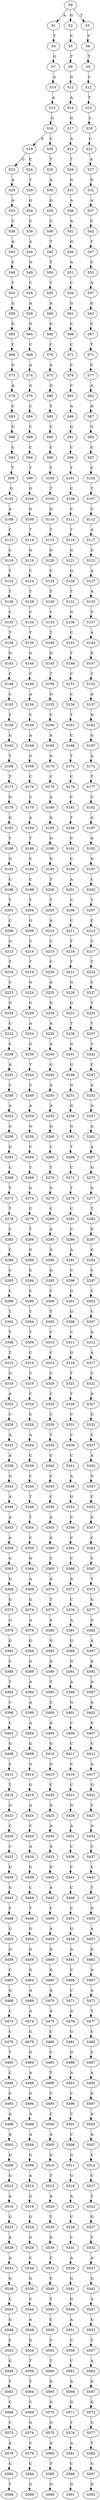strict digraph  {
	S0 -> S1 [ label = A ];
	S0 -> S2 [ label = G ];
	S0 -> S3 [ label = T ];
	S1 -> S4 [ label = T ];
	S2 -> S5 [ label = C ];
	S3 -> S6 [ label = C ];
	S4 -> S7 [ label = G ];
	S5 -> S8 [ label = T ];
	S6 -> S9 [ label = T ];
	S7 -> S10 [ label = A ];
	S8 -> S11 [ label = G ];
	S9 -> S12 [ label = C ];
	S10 -> S13 [ label = A ];
	S11 -> S14 [ label = A ];
	S12 -> S15 [ label = T ];
	S13 -> S16 [ label = G ];
	S14 -> S17 [ label = G ];
	S15 -> S18 [ label = C ];
	S16 -> S19 [ label = A ];
	S16 -> S20 [ label = C ];
	S17 -> S21 [ label = A ];
	S18 -> S22 [ label = C ];
	S19 -> S23 [ label = G ];
	S19 -> S24 [ label = C ];
	S20 -> S25 [ label = T ];
	S21 -> S26 [ label = T ];
	S22 -> S27 [ label = A ];
	S23 -> S28 [ label = A ];
	S24 -> S29 [ label = T ];
	S25 -> S30 [ label = A ];
	S26 -> S31 [ label = G ];
	S27 -> S32 [ label = G ];
	S28 -> S33 [ label = A ];
	S29 -> S34 [ label = G ];
	S30 -> S35 [ label = G ];
	S31 -> S36 [ label = A ];
	S32 -> S37 [ label = A ];
	S33 -> S38 [ label = C ];
	S34 -> S39 [ label = C ];
	S35 -> S40 [ label = C ];
	S36 -> S41 [ label = A ];
	S37 -> S42 [ label = C ];
	S38 -> S43 [ label = A ];
	S39 -> S44 [ label = A ];
	S40 -> S45 [ label = T ];
	S41 -> S46 [ label = G ];
	S42 -> S47 [ label = T ];
	S43 -> S48 [ label = C ];
	S44 -> S49 [ label = G ];
	S45 -> S50 [ label = T ];
	S46 -> S51 [ label = A ];
	S47 -> S52 [ label = C ];
	S48 -> S53 [ label = T ];
	S49 -> S54 [ label = C ];
	S50 -> S55 [ label = T ];
	S51 -> S56 [ label = C ];
	S52 -> S57 [ label = A ];
	S53 -> S58 [ label = G ];
	S54 -> S59 [ label = A ];
	S55 -> S60 [ label = A ];
	S56 -> S61 [ label = G ];
	S57 -> S62 [ label = G ];
	S58 -> S63 [ label = G ];
	S59 -> S64 [ label = G ];
	S60 -> S65 [ label = G ];
	S61 -> S66 [ label = C ];
	S62 -> S67 [ label = C ];
	S63 -> S68 [ label = C ];
	S64 -> S69 [ label = C ];
	S65 -> S70 [ label = C ];
	S66 -> S71 [ label = C ];
	S67 -> S72 [ label = T ];
	S68 -> S73 [ label = G ];
	S69 -> S74 [ label = A ];
	S70 -> S75 [ label = A ];
	S71 -> S76 [ label = C ];
	S72 -> S77 [ label = C ];
	S73 -> S78 [ label = A ];
	S74 -> S79 [ label = G ];
	S75 -> S80 [ label = G ];
	S76 -> S81 [ label = C ];
	S77 -> S82 [ label = A ];
	S78 -> S83 [ label = C ];
	S79 -> S84 [ label = C ];
	S80 -> S85 [ label = T ];
	S81 -> S86 [ label = A ];
	S82 -> S87 [ label = A ];
	S83 -> S88 [ label = G ];
	S84 -> S89 [ label = C ];
	S85 -> S90 [ label = C ];
	S86 -> S91 [ label = G ];
	S87 -> S92 [ label = G ];
	S88 -> S93 [ label = C ];
	S89 -> S94 [ label = C ];
	S90 -> S95 [ label = C ];
	S91 -> S96 [ label = C ];
	S92 -> S97 [ label = G ];
	S93 -> S98 [ label = T ];
	S94 -> S99 [ label = T ];
	S95 -> S100 [ label = T ];
	S96 -> S101 [ label = T ];
	S97 -> S102 [ label = C ];
	S98 -> S103 [ label = G ];
	S99 -> S104 [ label = G ];
	S100 -> S105 [ label = T ];
	S101 -> S106 [ label = C ];
	S102 -> S107 [ label = T ];
	S103 -> S108 [ label = A ];
	S104 -> S109 [ label = G ];
	S105 -> S110 [ label = G ];
	S106 -> S111 [ label = C ];
	S107 -> S112 [ label = C ];
	S108 -> S113 [ label = C ];
	S109 -> S114 [ label = T ];
	S110 -> S115 [ label = T ];
	S111 -> S116 [ label = T ];
	S112 -> S117 [ label = A ];
	S113 -> S118 [ label = C ];
	S114 -> S119 [ label = G ];
	S115 -> S120 [ label = G ];
	S116 -> S121 [ label = G ];
	S117 -> S122 [ label = G ];
	S118 -> S123 [ label = T ];
	S119 -> S124 [ label = C ];
	S120 -> S125 [ label = C ];
	S121 -> S126 [ label = G ];
	S122 -> S127 [ label = A ];
	S123 -> S128 [ label = T ];
	S124 -> S129 [ label = T ];
	S125 -> S130 [ label = T ];
	S126 -> S131 [ label = T ];
	S127 -> S132 [ label = A ];
	S128 -> S133 [ label = C ];
	S129 -> S134 [ label = C ];
	S130 -> S135 [ label = C ];
	S131 -> S136 [ label = G ];
	S132 -> S137 [ label = C ];
	S133 -> S138 [ label = T ];
	S134 -> S139 [ label = T ];
	S135 -> S140 [ label = T ];
	S136 -> S141 [ label = C ];
	S137 -> S142 [ label = A ];
	S138 -> S143 [ label = G ];
	S139 -> S144 [ label = G ];
	S140 -> S145 [ label = G ];
	S141 -> S146 [ label = T ];
	S142 -> S147 [ label = G ];
	S143 -> S148 [ label = C ];
	S144 -> S149 [ label = C ];
	S145 -> S150 [ label = T ];
	S146 -> S151 [ label = C ];
	S147 -> S152 [ label = C ];
	S148 -> S153 [ label = C ];
	S149 -> S154 [ label = A ];
	S150 -> S155 [ label = G ];
	S151 -> S156 [ label = C ];
	S152 -> S157 [ label = A ];
	S153 -> S158 [ label = T ];
	S154 -> S159 [ label = C ];
	S155 -> S160 [ label = C ];
	S156 -> S161 [ label = T ];
	S157 -> S162 [ label = G ];
	S158 -> S163 [ label = G ];
	S159 -> S164 [ label = A ];
	S160 -> S165 [ label = A ];
	S161 -> S166 [ label = C ];
	S162 -> S167 [ label = G ];
	S163 -> S168 [ label = T ];
	S164 -> S169 [ label = G ];
	S165 -> S170 [ label = G ];
	S166 -> S171 [ label = T ];
	S167 -> S172 [ label = A ];
	S168 -> S173 [ label = T ];
	S169 -> S174 [ label = C ];
	S170 -> S175 [ label = C ];
	S171 -> S176 [ label = C ];
	S172 -> S177 [ label = T ];
	S173 -> S178 [ label = G ];
	S174 -> S179 [ label = C ];
	S175 -> S180 [ label = A ];
	S176 -> S181 [ label = C ];
	S177 -> S182 [ label = C ];
	S178 -> S183 [ label = G ];
	S179 -> S184 [ label = A ];
	S180 -> S185 [ label = G ];
	S181 -> S186 [ label = T ];
	S182 -> S187 [ label = G ];
	S183 -> S188 [ label = T ];
	S184 -> S189 [ label = T ];
	S185 -> S190 [ label = G ];
	S186 -> S191 [ label = C ];
	S187 -> S192 [ label = A ];
	S188 -> S193 [ label = G ];
	S189 -> S194 [ label = C ];
	S190 -> S195 [ label = G ];
	S191 -> S196 [ label = C ];
	S192 -> S197 [ label = G ];
	S193 -> S198 [ label = C ];
	S194 -> S199 [ label = C ];
	S195 -> S200 [ label = T ];
	S196 -> S201 [ label = A ];
	S197 -> S202 [ label = C ];
	S198 -> S203 [ label = T ];
	S199 -> S204 [ label = T ];
	S200 -> S205 [ label = T ];
	S201 -> S206 [ label = C ];
	S202 -> S207 [ label = T ];
	S203 -> S208 [ label = C ];
	S204 -> S209 [ label = G ];
	S205 -> S210 [ label = A ];
	S206 -> S211 [ label = C ];
	S207 -> S212 [ label = C ];
	S208 -> S213 [ label = G ];
	S209 -> S214 [ label = C ];
	S210 -> S215 [ label = C ];
	S211 -> S216 [ label = T ];
	S212 -> S217 [ label = C ];
	S213 -> S218 [ label = T ];
	S214 -> S219 [ label = T ];
	S215 -> S220 [ label = C ];
	S216 -> S221 [ label = T ];
	S217 -> S222 [ label = T ];
	S218 -> S223 [ label = C ];
	S219 -> S224 [ label = G ];
	S220 -> S225 [ label = A ];
	S221 -> S226 [ label = G ];
	S222 -> S227 [ label = C ];
	S223 -> S228 [ label = G ];
	S224 -> S229 [ label = G ];
	S225 -> S230 [ label = G ];
	S226 -> S231 [ label = G ];
	S227 -> S232 [ label = T ];
	S228 -> S233 [ label = C ];
	S229 -> S234 [ label = A ];
	S230 -> S235 [ label = A ];
	S231 -> S236 [ label = T ];
	S232 -> S237 [ label = T ];
	S233 -> S238 [ label = C ];
	S234 -> S239 [ label = G ];
	S235 -> S240 [ label = A ];
	S236 -> S241 [ label = G ];
	S237 -> S242 [ label = C ];
	S238 -> S243 [ label = A ];
	S239 -> S244 [ label = T ];
	S240 -> S245 [ label = G ];
	S241 -> S246 [ label = G ];
	S242 -> S247 [ label = C ];
	S243 -> S248 [ label = C ];
	S244 -> S249 [ label = C ];
	S245 -> S250 [ label = A ];
	S246 -> S251 [ label = G ];
	S247 -> S252 [ label = A ];
	S248 -> S253 [ label = A ];
	S249 -> S254 [ label = A ];
	S250 -> S255 [ label = A ];
	S251 -> S256 [ label = G ];
	S252 -> S257 [ label = A ];
	S253 -> S258 [ label = G ];
	S254 -> S259 [ label = G ];
	S255 -> S260 [ label = G ];
	S256 -> S261 [ label = G ];
	S257 -> S262 [ label = A ];
	S258 -> S263 [ label = G ];
	S259 -> S264 [ label = C ];
	S260 -> S265 [ label = C ];
	S261 -> S266 [ label = T ];
	S262 -> S267 [ label = A ];
	S263 -> S268 [ label = C ];
	S264 -> S269 [ label = T ];
	S265 -> S270 [ label = T ];
	S266 -> S271 [ label = C ];
	S267 -> S272 [ label = G ];
	S268 -> S273 [ label = T ];
	S269 -> S274 [ label = G ];
	S270 -> S275 [ label = G ];
	S271 -> S276 [ label = T ];
	S272 -> S277 [ label = G ];
	S273 -> S278 [ label = T ];
	S274 -> S279 [ label = C ];
	S275 -> S280 [ label = C ];
	S276 -> S281 [ label = C ];
	S277 -> S282 [ label = T ];
	S278 -> S283 [ label = C ];
	S279 -> S284 [ label = T ];
	S280 -> S285 [ label = A ];
	S281 -> S286 [ label = C ];
	S282 -> S287 [ label = G ];
	S283 -> S288 [ label = C ];
	S284 -> S289 [ label = G ];
	S285 -> S290 [ label = G ];
	S286 -> S291 [ label = A ];
	S287 -> S292 [ label = G ];
	S288 -> S293 [ label = C ];
	S289 -> S294 [ label = C ];
	S290 -> S295 [ label = G ];
	S291 -> S296 [ label = C ];
	S292 -> S297 [ label = C ];
	S293 -> S298 [ label = C ];
	S294 -> S299 [ label = C ];
	S295 -> S300 [ label = C ];
	S296 -> S301 [ label = G ];
	S297 -> S302 [ label = C ];
	S298 -> S303 [ label = T ];
	S299 -> S304 [ label = T ];
	S300 -> S305 [ label = T ];
	S301 -> S306 [ label = G ];
	S302 -> S307 [ label = C ];
	S303 -> S308 [ label = T ];
	S304 -> S309 [ label = T ];
	S305 -> S310 [ label = C ];
	S306 -> S311 [ label = C ];
	S307 -> S312 [ label = A ];
	S308 -> S313 [ label = T ];
	S309 -> S314 [ label = C ];
	S310 -> S315 [ label = C ];
	S311 -> S316 [ label = G ];
	S312 -> S317 [ label = A ];
	S313 -> S318 [ label = G ];
	S314 -> S319 [ label = C ];
	S315 -> S320 [ label = C ];
	S316 -> S321 [ label = T ];
	S317 -> S322 [ label = C ];
	S318 -> S323 [ label = A ];
	S319 -> S324 [ label = C ];
	S320 -> S325 [ label = C ];
	S321 -> S326 [ label = T ];
	S322 -> S327 [ label = A ];
	S323 -> S328 [ label = C ];
	S324 -> S329 [ label = C ];
	S325 -> S330 [ label = C ];
	S326 -> S331 [ label = C ];
	S327 -> S332 [ label = G ];
	S328 -> S333 [ label = A ];
	S329 -> S334 [ label = A ];
	S330 -> S335 [ label = T ];
	S331 -> S336 [ label = C ];
	S332 -> S337 [ label = C ];
	S333 -> S338 [ label = A ];
	S334 -> S339 [ label = C ];
	S335 -> S340 [ label = C ];
	S336 -> S341 [ label = C ];
	S337 -> S342 [ label = A ];
	S338 -> S343 [ label = G ];
	S339 -> S344 [ label = C ];
	S340 -> S345 [ label = C ];
	S341 -> S346 [ label = A ];
	S342 -> S347 [ label = G ];
	S343 -> S348 [ label = A ];
	S344 -> S349 [ label = T ];
	S345 -> S350 [ label = C ];
	S346 -> S351 [ label = G ];
	S347 -> S352 [ label = C ];
	S348 -> S353 [ label = A ];
	S349 -> S354 [ label = T ];
	S350 -> S355 [ label = A ];
	S351 -> S356 [ label = C ];
	S352 -> S357 [ label = G ];
	S353 -> S358 [ label = A ];
	S354 -> S359 [ label = C ];
	S355 -> S360 [ label = G ];
	S356 -> S361 [ label = C ];
	S357 -> S362 [ label = C ];
	S358 -> S363 [ label = G ];
	S359 -> S364 [ label = G ];
	S360 -> S365 [ label = C ];
	S361 -> S366 [ label = C ];
	S362 -> S367 [ label = C ];
	S363 -> S368 [ label = G ];
	S364 -> S369 [ label = A ];
	S365 -> S370 [ label = A ];
	S366 -> S371 [ label = A ];
	S367 -> S372 [ label = T ];
	S368 -> S373 [ label = G ];
	S369 -> S374 [ label = G ];
	S370 -> S375 [ label = T ];
	S371 -> S376 [ label = C ];
	S372 -> S377 [ label = G ];
	S373 -> S378 [ label = G ];
	S374 -> S379 [ label = A ];
	S375 -> S380 [ label = A ];
	S376 -> S381 [ label = A ];
	S377 -> S382 [ label = G ];
	S378 -> S383 [ label = G ];
	S379 -> S384 [ label = G ];
	S380 -> S385 [ label = G ];
	S381 -> S386 [ label = G ];
	S382 -> S387 [ label = A ];
	S383 -> S388 [ label = C ];
	S384 -> S389 [ label = G ];
	S385 -> S390 [ label = A ];
	S386 -> S391 [ label = G ];
	S387 -> S392 [ label = A ];
	S388 -> S393 [ label = T ];
	S389 -> S394 [ label = A ];
	S390 -> S395 [ label = T ];
	S391 -> S396 [ label = A ];
	S392 -> S397 [ label = A ];
	S393 -> S398 [ label = C ];
	S394 -> S399 [ label = A ];
	S395 -> S400 [ label = C ];
	S396 -> S401 [ label = G ];
	S397 -> S402 [ label = A ];
	S398 -> S403 [ label = C ];
	S399 -> S404 [ label = A ];
	S400 -> S405 [ label = A ];
	S401 -> S406 [ label = C ];
	S402 -> S407 [ label = G ];
	S403 -> S408 [ label = G ];
	S404 -> S409 [ label = G ];
	S405 -> S410 [ label = G ];
	S406 -> S411 [ label = C ];
	S407 -> S412 [ label = C ];
	S408 -> S413 [ label = C ];
	S409 -> S414 [ label = G ];
	S410 -> S415 [ label = G ];
	S411 -> S416 [ label = C ];
	S412 -> S417 [ label = A ];
	S413 -> S418 [ label = T ];
	S414 -> S419 [ label = G ];
	S415 -> S420 [ label = C ];
	S416 -> S421 [ label = C ];
	S417 -> S422 [ label = G ];
	S418 -> S423 [ label = G ];
	S419 -> S424 [ label = A ];
	S420 -> S425 [ label = A ];
	S421 -> S426 [ label = G ];
	S422 -> S427 [ label = C ];
	S423 -> S428 [ label = C ];
	S424 -> S429 [ label = C ];
	S425 -> S430 [ label = A ];
	S426 -> S431 [ label = A ];
	S427 -> S432 [ label = A ];
	S428 -> S433 [ label = C ];
	S429 -> S434 [ label = A ];
	S430 -> S435 [ label = A ];
	S431 -> S436 [ label = C ];
	S432 -> S437 [ label = C ];
	S433 -> S438 [ label = G ];
	S434 -> S439 [ label = G ];
	S435 -> S440 [ label = G ];
	S436 -> S441 [ label = C ];
	S437 -> S442 [ label = C ];
	S438 -> S443 [ label = G ];
	S439 -> S444 [ label = C ];
	S440 -> S445 [ label = A ];
	S441 -> S446 [ label = C ];
	S442 -> S447 [ label = T ];
	S443 -> S448 [ label = C ];
	S444 -> S449 [ label = T ];
	S445 -> S450 [ label = C ];
	S446 -> S451 [ label = C ];
	S447 -> S452 [ label = G ];
	S448 -> S453 [ label = G ];
	S449 -> S454 [ label = G ];
	S450 -> S455 [ label = A ];
	S451 -> S456 [ label = G ];
	S452 -> S457 [ label = A ];
	S453 -> S458 [ label = G ];
	S454 -> S459 [ label = G ];
	S455 -> S460 [ label = A ];
	S456 -> S461 [ label = A ];
	S457 -> S462 [ label = G ];
	S458 -> S463 [ label = C ];
	S459 -> S464 [ label = G ];
	S460 -> S465 [ label = G ];
	S461 -> S466 [ label = C ];
	S462 -> S467 [ label = A ];
	S463 -> S468 [ label = G ];
	S464 -> S469 [ label = A ];
	S465 -> S470 [ label = A ];
	S466 -> S471 [ label = C ];
	S467 -> S472 [ label = A ];
	S468 -> S473 [ label = C ];
	S469 -> S474 [ label = A ];
	S470 -> S475 [ label = A ];
	S471 -> S476 [ label = A ];
	S472 -> S477 [ label = T ];
	S473 -> S478 [ label = C ];
	S474 -> S479 [ label = G ];
	S475 -> S480 [ label = C ];
	S476 -> S481 [ label = G ];
	S477 -> S482 [ label = C ];
	S478 -> S483 [ label = T ];
	S479 -> S484 [ label = G ];
	S480 -> S485 [ label = C ];
	S481 -> S486 [ label = G ];
	S482 -> S487 [ label = C ];
	S483 -> S488 [ label = C ];
	S484 -> S489 [ label = A ];
	S485 -> S490 [ label = T ];
	S486 -> S491 [ label = A ];
	S487 -> S492 [ label = A ];
	S488 -> S493 [ label = C ];
	S489 -> S494 [ label = G ];
	S490 -> S495 [ label = C ];
	S491 -> S496 [ label = C ];
	S492 -> S497 [ label = G ];
	S493 -> S498 [ label = A ];
	S494 -> S499 [ label = A ];
	S495 -> S500 [ label = C ];
	S496 -> S501 [ label = C ];
	S497 -> S502 [ label = A ];
	S498 -> S503 [ label = A ];
	S499 -> S504 [ label = A ];
	S500 -> S505 [ label = A ];
	S501 -> S506 [ label = C ];
	S502 -> S507 [ label = A ];
	S503 -> S508 [ label = G ];
	S504 -> S509 [ label = G ];
	S505 -> S510 [ label = G ];
	S506 -> S511 [ label = G ];
	S507 -> S512 [ label = C ];
	S508 -> S513 [ label = G ];
	S509 -> S514 [ label = A ];
	S510 -> S515 [ label = T ];
	S511 -> S516 [ label = G ];
	S512 -> S517 [ label = C ];
	S513 -> S518 [ label = A ];
	S514 -> S519 [ label = G ];
	S515 -> S520 [ label = A ];
	S516 -> S521 [ label = A ];
	S517 -> S522 [ label = T ];
	S518 -> S523 [ label = G ];
	S519 -> S524 [ label = G ];
	S520 -> S525 [ label = T ];
	S521 -> S526 [ label = C ];
	S522 -> S527 [ label = G ];
	S523 -> S528 [ label = A ];
	S524 -> S529 [ label = G ];
	S525 -> S530 [ label = G ];
	S526 -> S531 [ label = C ];
	S527 -> S532 [ label = C ];
	S528 -> S533 [ label = A ];
	S529 -> S534 [ label = C ];
	S530 -> S535 [ label = C ];
	S531 -> S536 [ label = A ];
	S532 -> S537 [ label = A ];
	S533 -> S538 [ label = G ];
	S534 -> S539 [ label = G ];
	S535 -> S540 [ label = C ];
	S536 -> S541 [ label = G ];
	S537 -> S542 [ label = G ];
	S538 -> S543 [ label = C ];
	S539 -> S544 [ label = C ];
	S540 -> S545 [ label = T ];
	S541 -> S546 [ label = G ];
	S542 -> S547 [ label = A ];
	S543 -> S548 [ label = G ];
	S544 -> S549 [ label = A ];
	S545 -> S550 [ label = C ];
	S546 -> S551 [ label = A ];
	S547 -> S552 [ label = G ];
	S548 -> S553 [ label = C ];
	S549 -> S554 [ label = G ];
	S550 -> S555 [ label = C ];
	S551 -> S556 [ label = C ];
	S552 -> S557 [ label = C ];
	S553 -> S558 [ label = G ];
	S554 -> S559 [ label = T ];
	S555 -> S560 [ label = T ];
	S556 -> S561 [ label = C ];
	S557 -> S562 [ label = A ];
	S558 -> S563 [ label = T ];
	S559 -> S564 [ label = T ];
	S560 -> S565 [ label = G ];
	S561 -> S566 [ label = A ];
	S562 -> S567 [ label = G ];
	S563 -> S568 [ label = C ];
	S564 -> S569 [ label = C ];
	S565 -> S570 [ label = G ];
	S566 -> S571 [ label = G ];
	S567 -> S572 [ label = G ];
	S568 -> S573 [ label = C ];
	S569 -> S574 [ label = G ];
	S570 -> S575 [ label = G ];
	S571 -> S576 [ label = T ];
	S572 -> S577 [ label = G ];
	S573 -> S578 [ label = A ];
	S574 -> S579 [ label = C ];
	S575 -> S580 [ label = A ];
	S576 -> S581 [ label = A ];
	S577 -> S582 [ label = T ];
	S578 -> S583 [ label = G ];
	S579 -> S584 [ label = C ];
	S580 -> S585 [ label = T ];
	S581 -> S586 [ label = C ];
	S582 -> S587 [ label = G ];
	S583 -> S588 [ label = T ];
	S584 -> S589 [ label = G ];
	S585 -> S590 [ label = G ];
	S586 -> S591 [ label = G ];
	S587 -> S592 [ label = G ];
}
